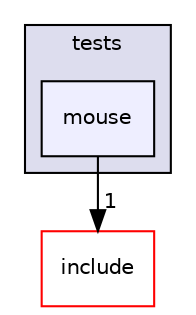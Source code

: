 digraph "game/tests/mouse" {
  compound=true
  node [ fontsize="10", fontname="Helvetica"];
  edge [ labelfontsize="10", labelfontname="Helvetica"];
  subgraph clusterdir_2107a4fbf7a40784500ed808109a1164 {
    graph [ bgcolor="#ddddee", pencolor="black", label="tests" fontname="Helvetica", fontsize="10", URL="dir_2107a4fbf7a40784500ed808109a1164.html"]
  dir_b7af1c5990da32422284fd24579aebbb [shape=box, label="mouse", style="filled", fillcolor="#eeeeff", pencolor="black", URL="dir_b7af1c5990da32422284fd24579aebbb.html"];
  }
  dir_799e54a6419ed2c37fa77fc1f6ae00fe [shape=box label="include" fillcolor="white" style="filled" color="red" URL="dir_799e54a6419ed2c37fa77fc1f6ae00fe.html"];
  dir_b7af1c5990da32422284fd24579aebbb->dir_799e54a6419ed2c37fa77fc1f6ae00fe [headlabel="1", labeldistance=1.5 headhref="dir_000007_000002.html"];
}
